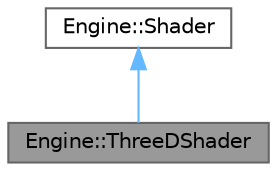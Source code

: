 digraph "Engine::ThreeDShader"
{
 // LATEX_PDF_SIZE
  bgcolor="transparent";
  edge [fontname=Helvetica,fontsize=10,labelfontname=Helvetica,labelfontsize=10];
  node [fontname=Helvetica,fontsize=10,shape=box,height=0.2,width=0.4];
  Node1 [label="Engine::ThreeDShader",height=0.2,width=0.4,color="gray40", fillcolor="grey60", style="filled", fontcolor="black",tooltip="ThreeDShader, default shader binded in a new project."];
  Node2 -> Node1 [dir="back",color="steelblue1",style="solid"];
  Node2 [label="Engine::Shader",height=0.2,width=0.4,color="gray40", fillcolor="white", style="filled",URL="$class_engine_1_1_shader.html",tooltip="Shader abstract class."];
}

